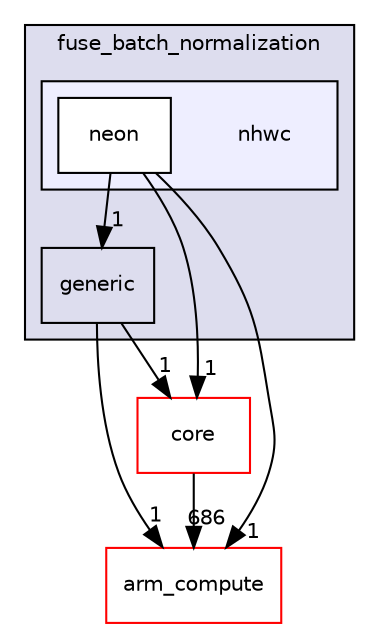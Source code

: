 digraph "src/cpu/kernels/fuse_batch_normalization/nhwc" {
  compound=true
  node [ fontsize="10", fontname="Helvetica"];
  edge [ labelfontsize="10", labelfontname="Helvetica"];
  subgraph clusterdir_bb11e055db43bd302d9253e2592a4191 {
    graph [ bgcolor="#ddddee", pencolor="black", label="fuse_batch_normalization" fontname="Helvetica", fontsize="10", URL="dir_bb11e055db43bd302d9253e2592a4191.xhtml"]
  dir_a1c5d8e5f910cc021621e5f63768cddc [shape=box label="generic" URL="dir_a1c5d8e5f910cc021621e5f63768cddc.xhtml"];
  subgraph clusterdir_8214c66eb519552933c96f6da57248c9 {
    graph [ bgcolor="#eeeeff", pencolor="black", label="" URL="dir_8214c66eb519552933c96f6da57248c9.xhtml"];
    dir_8214c66eb519552933c96f6da57248c9 [shape=plaintext label="nhwc"];
  dir_07db37b292558242e2d14aec07fa014f [shape=box label="neon" fillcolor="white" style="filled" URL="dir_07db37b292558242e2d14aec07fa014f.xhtml"];
  }
  }
  dir_214608ef36d61442cb2b0c1c4e9a7def [shape=box label="arm_compute" fillcolor="white" style="filled" color="red" URL="dir_214608ef36d61442cb2b0c1c4e9a7def.xhtml"];
  dir_aebb8dcc11953d78e620bbef0b9e2183 [shape=box label="core" fillcolor="white" style="filled" color="red" URL="dir_aebb8dcc11953d78e620bbef0b9e2183.xhtml"];
  dir_a1c5d8e5f910cc021621e5f63768cddc->dir_214608ef36d61442cb2b0c1c4e9a7def [headlabel="1", labeldistance=1.5 headhref="dir_000444_000000.xhtml"];
  dir_a1c5d8e5f910cc021621e5f63768cddc->dir_aebb8dcc11953d78e620bbef0b9e2183 [headlabel="1", labeldistance=1.5 headhref="dir_000444_000017.xhtml"];
  dir_07db37b292558242e2d14aec07fa014f->dir_214608ef36d61442cb2b0c1c4e9a7def [headlabel="1", labeldistance=1.5 headhref="dir_000448_000000.xhtml"];
  dir_07db37b292558242e2d14aec07fa014f->dir_a1c5d8e5f910cc021621e5f63768cddc [headlabel="1", labeldistance=1.5 headhref="dir_000448_000444.xhtml"];
  dir_07db37b292558242e2d14aec07fa014f->dir_aebb8dcc11953d78e620bbef0b9e2183 [headlabel="1", labeldistance=1.5 headhref="dir_000448_000017.xhtml"];
  dir_aebb8dcc11953d78e620bbef0b9e2183->dir_214608ef36d61442cb2b0c1c4e9a7def [headlabel="686", labeldistance=1.5 headhref="dir_000017_000000.xhtml"];
}
